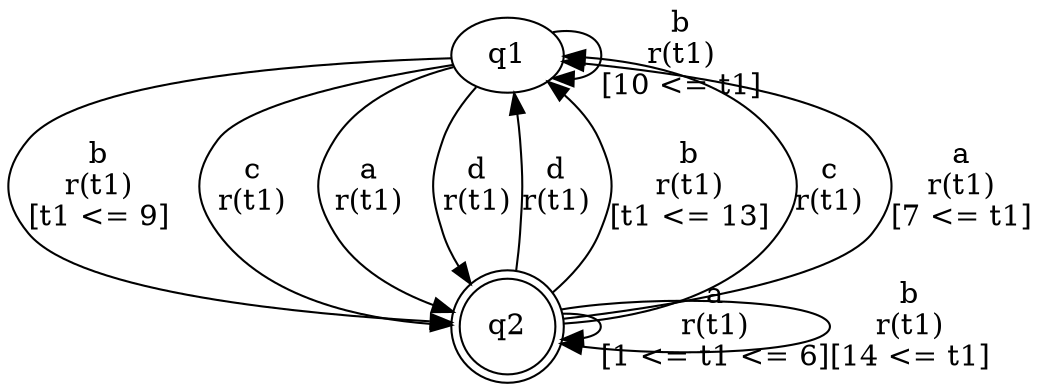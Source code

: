 digraph L {
	qq1[label=q1]
	qq2[label=q2 shape=doublecircle]
	qq1 -> qq2[label="b\nr(t1)\n[t1 <= 9]"]
	qq2 -> qq1[label="d\nr(t1)\n"]
	qq2 -> qq1[label="b\nr(t1)\n[t1 <= 13]"]
	qq2 -> qq1[label="c\nr(t1)\n"]
	qq2 -> qq2[label="a\nr(t1)\n[1 <= t1 <= 6]"]
	qq2 -> qq1[label="a\nr(t1)\n[7 <= t1]"]
	qq2 -> qq2[label="b\nr(t1)\n[14 <= t1]"]
	qq1 -> qq2[label="c\nr(t1)\n"]
	qq1 -> qq2[label="a\nr(t1)\n"]
	qq1 -> qq2[label="d\nr(t1)\n"]
	qq1 -> qq1[label="b\nr(t1)\n[10 <= t1]"]
}
